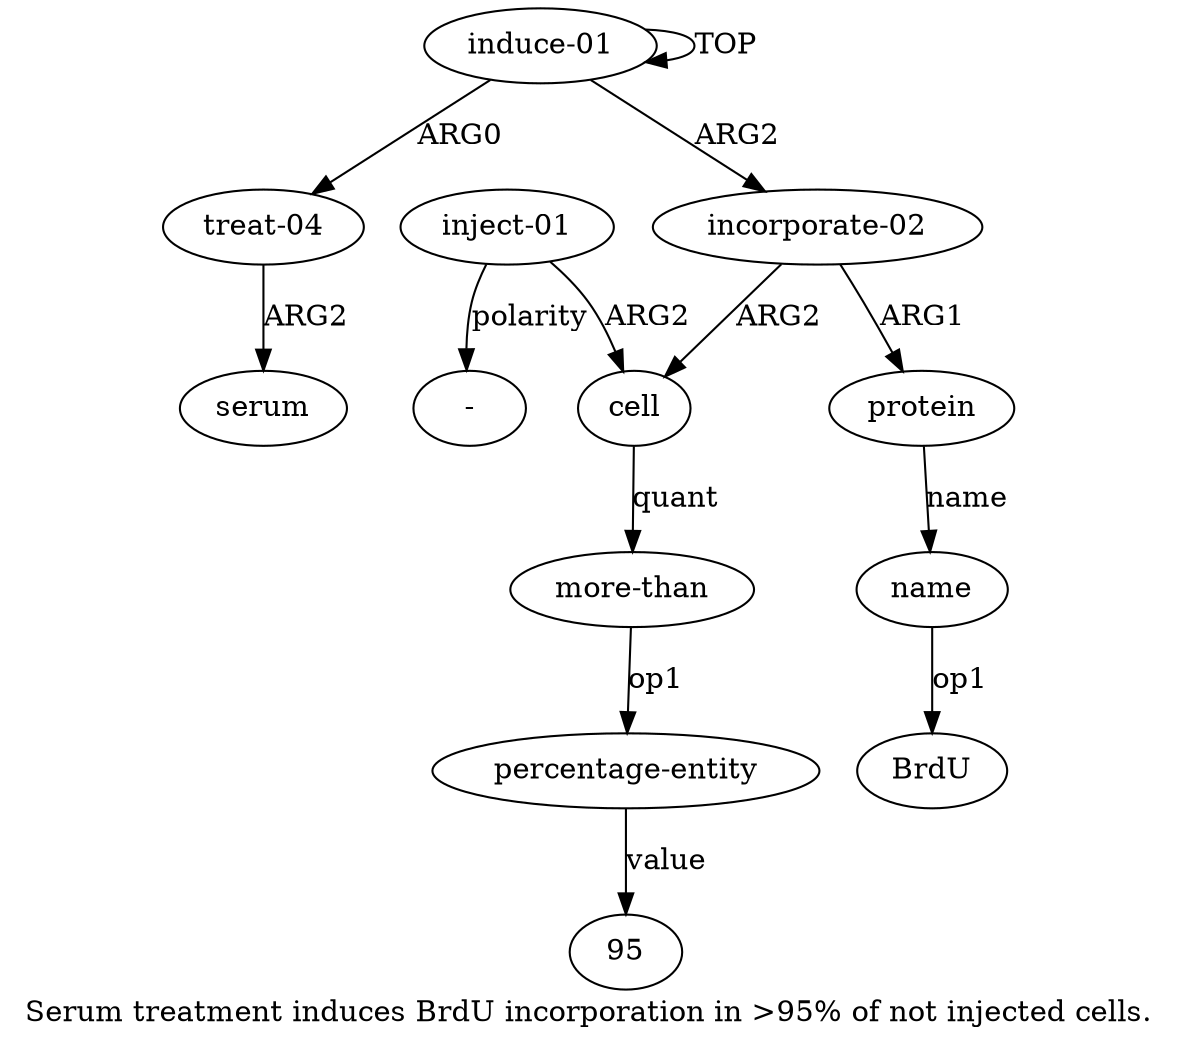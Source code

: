 digraph  {
	graph [label="Serum treatment induces BrdU incorporation in >95% of not injected cells."];
	node [label="\N"];
	"a5 BrdU"	 [color=black,
		gold_ind=-1,
		gold_label=BrdU,
		label=BrdU,
		test_ind=-1,
		test_label=BrdU];
	"a9 95"	 [color=black,
		gold_ind=-1,
		gold_label=95,
		label=95,
		test_ind=-1,
		test_label=95];
	a1	 [color=black,
		gold_ind=1,
		gold_label="treat-04",
		label="treat-04",
		test_ind=1,
		test_label="treat-04"];
	a2	 [color=black,
		gold_ind=2,
		gold_label=serum,
		label=serum,
		test_ind=2,
		test_label=serum];
	a1 -> a2 [key=0,
	color=black,
	gold_label=ARG2,
	label=ARG2,
	test_label=ARG2];
a0 [color=black,
	gold_ind=0,
	gold_label="induce-01",
	label="induce-01",
	test_ind=0,
	test_label="induce-01"];
a0 -> a1 [key=0,
color=black,
gold_label=ARG0,
label=ARG0,
test_label=ARG0];
a0 -> a0 [key=0,
color=black,
gold_label=TOP,
label=TOP,
test_label=TOP];
a3 [color=black,
gold_ind=3,
gold_label="incorporate-02",
label="incorporate-02",
test_ind=3,
test_label="incorporate-02"];
a0 -> a3 [key=0,
color=black,
gold_label=ARG2,
label=ARG2,
test_label=ARG2];
a4 [color=black,
gold_ind=4,
gold_label=protein,
label=protein,
test_ind=4,
test_label=protein];
a3 -> a4 [key=0,
color=black,
gold_label=ARG1,
label=ARG1,
test_label=ARG1];
a6 [color=black,
gold_ind=6,
gold_label=cell,
label=cell,
test_ind=6,
test_label=cell];
a3 -> a6 [key=0,
color=black,
gold_label=ARG2,
label=ARG2,
test_label=ARG2];
a5 [color=black,
gold_ind=5,
gold_label=name,
label=name,
test_ind=5,
test_label=name];
a5 -> "a5 BrdU" [key=0,
color=black,
gold_label=op1,
label=op1,
test_label=op1];
a4 -> a5 [key=0,
color=black,
gold_label=name,
label=name,
test_label=name];
a7 [color=black,
gold_ind=7,
gold_label="inject-01",
label="inject-01",
test_ind=7,
test_label="inject-01"];
a7 -> a6 [key=0,
color=black,
gold_label=ARG2,
label=ARG2,
test_label=ARG2];
"a7 -" [color=black,
gold_ind=-1,
gold_label="-",
label="-",
test_ind=-1,
test_label="-"];
a7 -> "a7 -" [key=0,
color=black,
gold_label=polarity,
label=polarity,
test_label=polarity];
a8 [color=black,
gold_ind=8,
gold_label="more-than",
label="more-than",
test_ind=8,
test_label="more-than"];
a6 -> a8 [key=0,
color=black,
gold_label=quant,
label=quant,
test_label=quant];
a9 [color=black,
gold_ind=9,
gold_label="percentage-entity",
label="percentage-entity",
test_ind=9,
test_label="percentage-entity"];
a9 -> "a9 95" [key=0,
color=black,
gold_label=value,
label=value,
test_label=value];
a8 -> a9 [key=0,
color=black,
gold_label=op1,
label=op1,
test_label=op1];
}
